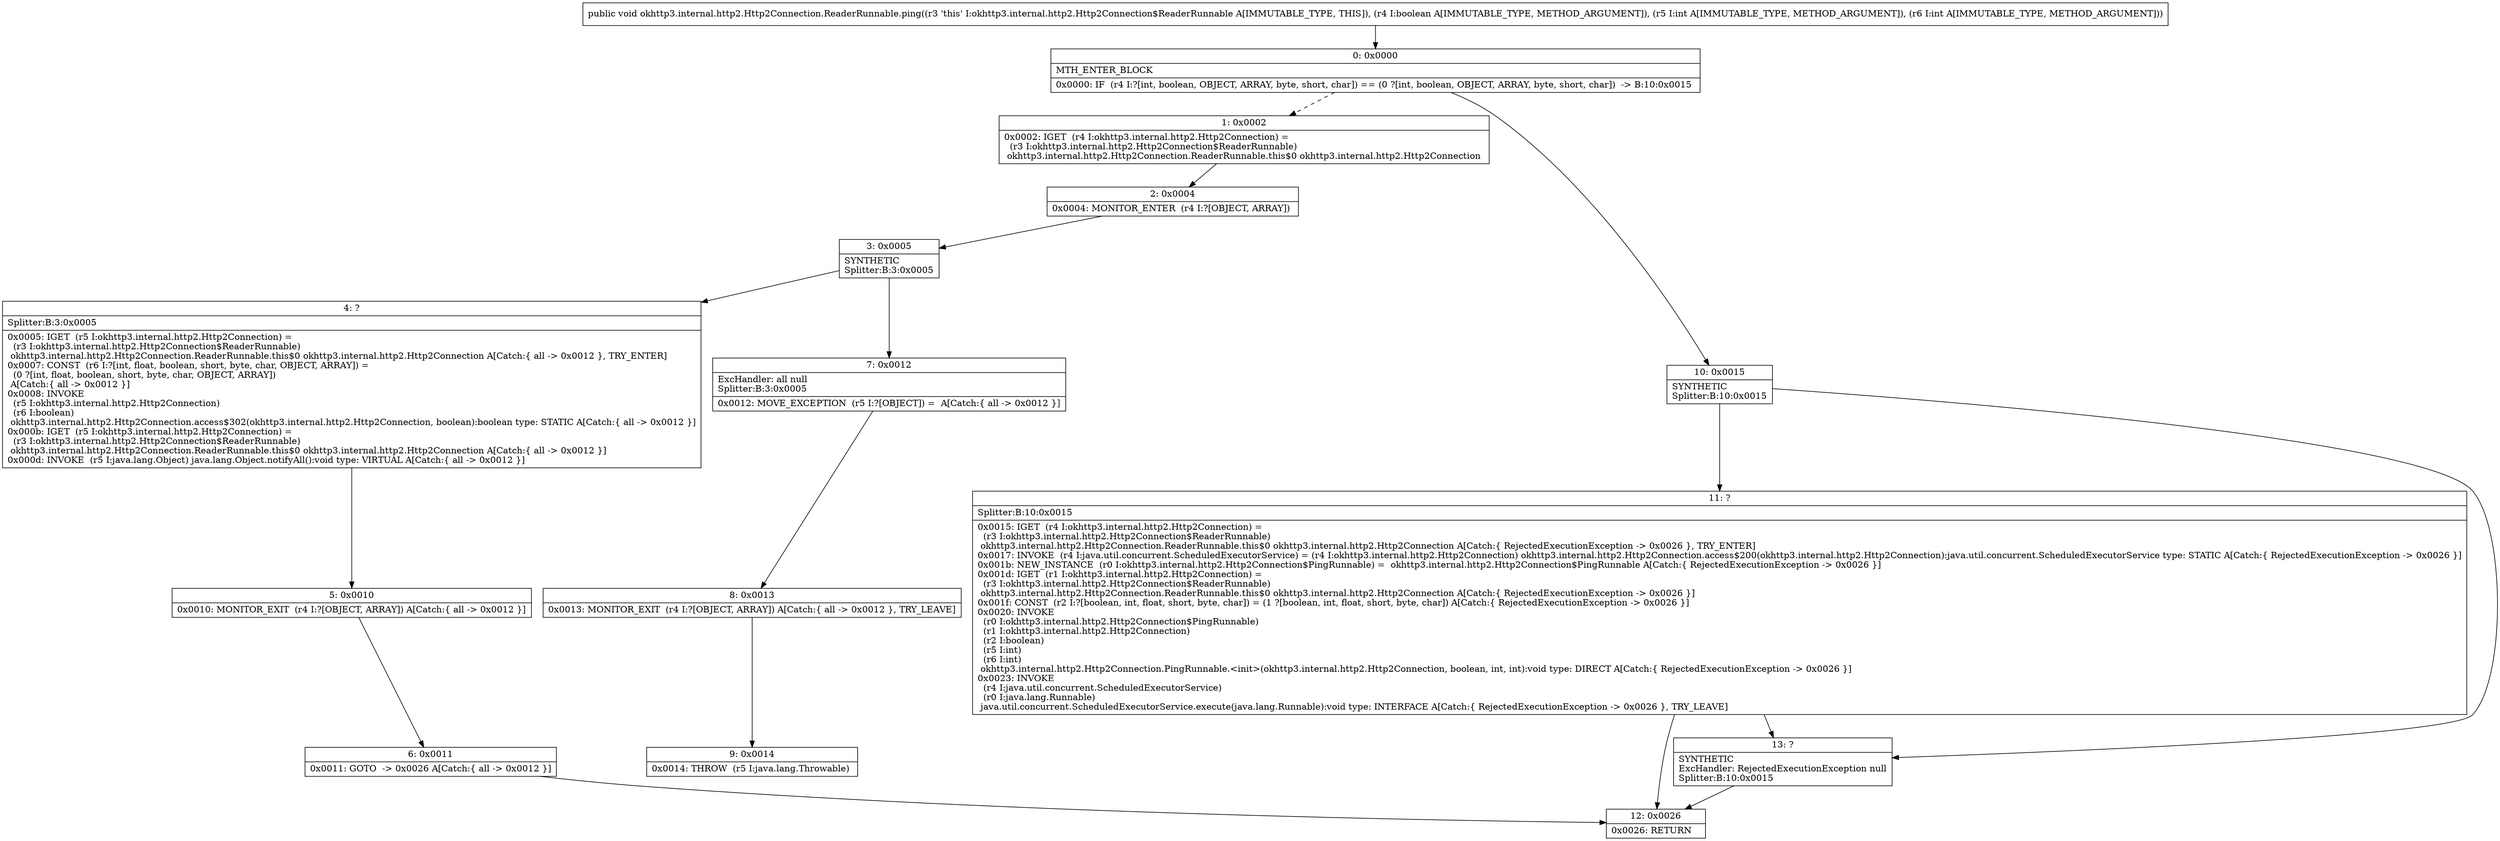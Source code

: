 digraph "CFG forokhttp3.internal.http2.Http2Connection.ReaderRunnable.ping(ZII)V" {
Node_0 [shape=record,label="{0\:\ 0x0000|MTH_ENTER_BLOCK\l|0x0000: IF  (r4 I:?[int, boolean, OBJECT, ARRAY, byte, short, char]) == (0 ?[int, boolean, OBJECT, ARRAY, byte, short, char])  \-\> B:10:0x0015 \l}"];
Node_1 [shape=record,label="{1\:\ 0x0002|0x0002: IGET  (r4 I:okhttp3.internal.http2.Http2Connection) = \l  (r3 I:okhttp3.internal.http2.Http2Connection$ReaderRunnable)\l okhttp3.internal.http2.Http2Connection.ReaderRunnable.this$0 okhttp3.internal.http2.Http2Connection \l}"];
Node_2 [shape=record,label="{2\:\ 0x0004|0x0004: MONITOR_ENTER  (r4 I:?[OBJECT, ARRAY]) \l}"];
Node_3 [shape=record,label="{3\:\ 0x0005|SYNTHETIC\lSplitter:B:3:0x0005\l}"];
Node_4 [shape=record,label="{4\:\ ?|Splitter:B:3:0x0005\l|0x0005: IGET  (r5 I:okhttp3.internal.http2.Http2Connection) = \l  (r3 I:okhttp3.internal.http2.Http2Connection$ReaderRunnable)\l okhttp3.internal.http2.Http2Connection.ReaderRunnable.this$0 okhttp3.internal.http2.Http2Connection A[Catch:\{ all \-\> 0x0012 \}, TRY_ENTER]\l0x0007: CONST  (r6 I:?[int, float, boolean, short, byte, char, OBJECT, ARRAY]) = \l  (0 ?[int, float, boolean, short, byte, char, OBJECT, ARRAY])\l A[Catch:\{ all \-\> 0x0012 \}]\l0x0008: INVOKE  \l  (r5 I:okhttp3.internal.http2.Http2Connection)\l  (r6 I:boolean)\l okhttp3.internal.http2.Http2Connection.access$302(okhttp3.internal.http2.Http2Connection, boolean):boolean type: STATIC A[Catch:\{ all \-\> 0x0012 \}]\l0x000b: IGET  (r5 I:okhttp3.internal.http2.Http2Connection) = \l  (r3 I:okhttp3.internal.http2.Http2Connection$ReaderRunnable)\l okhttp3.internal.http2.Http2Connection.ReaderRunnable.this$0 okhttp3.internal.http2.Http2Connection A[Catch:\{ all \-\> 0x0012 \}]\l0x000d: INVOKE  (r5 I:java.lang.Object) java.lang.Object.notifyAll():void type: VIRTUAL A[Catch:\{ all \-\> 0x0012 \}]\l}"];
Node_5 [shape=record,label="{5\:\ 0x0010|0x0010: MONITOR_EXIT  (r4 I:?[OBJECT, ARRAY]) A[Catch:\{ all \-\> 0x0012 \}]\l}"];
Node_6 [shape=record,label="{6\:\ 0x0011|0x0011: GOTO  \-\> 0x0026 A[Catch:\{ all \-\> 0x0012 \}]\l}"];
Node_7 [shape=record,label="{7\:\ 0x0012|ExcHandler: all null\lSplitter:B:3:0x0005\l|0x0012: MOVE_EXCEPTION  (r5 I:?[OBJECT]) =  A[Catch:\{ all \-\> 0x0012 \}]\l}"];
Node_8 [shape=record,label="{8\:\ 0x0013|0x0013: MONITOR_EXIT  (r4 I:?[OBJECT, ARRAY]) A[Catch:\{ all \-\> 0x0012 \}, TRY_LEAVE]\l}"];
Node_9 [shape=record,label="{9\:\ 0x0014|0x0014: THROW  (r5 I:java.lang.Throwable) \l}"];
Node_10 [shape=record,label="{10\:\ 0x0015|SYNTHETIC\lSplitter:B:10:0x0015\l}"];
Node_11 [shape=record,label="{11\:\ ?|Splitter:B:10:0x0015\l|0x0015: IGET  (r4 I:okhttp3.internal.http2.Http2Connection) = \l  (r3 I:okhttp3.internal.http2.Http2Connection$ReaderRunnable)\l okhttp3.internal.http2.Http2Connection.ReaderRunnable.this$0 okhttp3.internal.http2.Http2Connection A[Catch:\{ RejectedExecutionException \-\> 0x0026 \}, TRY_ENTER]\l0x0017: INVOKE  (r4 I:java.util.concurrent.ScheduledExecutorService) = (r4 I:okhttp3.internal.http2.Http2Connection) okhttp3.internal.http2.Http2Connection.access$200(okhttp3.internal.http2.Http2Connection):java.util.concurrent.ScheduledExecutorService type: STATIC A[Catch:\{ RejectedExecutionException \-\> 0x0026 \}]\l0x001b: NEW_INSTANCE  (r0 I:okhttp3.internal.http2.Http2Connection$PingRunnable) =  okhttp3.internal.http2.Http2Connection$PingRunnable A[Catch:\{ RejectedExecutionException \-\> 0x0026 \}]\l0x001d: IGET  (r1 I:okhttp3.internal.http2.Http2Connection) = \l  (r3 I:okhttp3.internal.http2.Http2Connection$ReaderRunnable)\l okhttp3.internal.http2.Http2Connection.ReaderRunnable.this$0 okhttp3.internal.http2.Http2Connection A[Catch:\{ RejectedExecutionException \-\> 0x0026 \}]\l0x001f: CONST  (r2 I:?[boolean, int, float, short, byte, char]) = (1 ?[boolean, int, float, short, byte, char]) A[Catch:\{ RejectedExecutionException \-\> 0x0026 \}]\l0x0020: INVOKE  \l  (r0 I:okhttp3.internal.http2.Http2Connection$PingRunnable)\l  (r1 I:okhttp3.internal.http2.Http2Connection)\l  (r2 I:boolean)\l  (r5 I:int)\l  (r6 I:int)\l okhttp3.internal.http2.Http2Connection.PingRunnable.\<init\>(okhttp3.internal.http2.Http2Connection, boolean, int, int):void type: DIRECT A[Catch:\{ RejectedExecutionException \-\> 0x0026 \}]\l0x0023: INVOKE  \l  (r4 I:java.util.concurrent.ScheduledExecutorService)\l  (r0 I:java.lang.Runnable)\l java.util.concurrent.ScheduledExecutorService.execute(java.lang.Runnable):void type: INTERFACE A[Catch:\{ RejectedExecutionException \-\> 0x0026 \}, TRY_LEAVE]\l}"];
Node_12 [shape=record,label="{12\:\ 0x0026|0x0026: RETURN   \l}"];
Node_13 [shape=record,label="{13\:\ ?|SYNTHETIC\lExcHandler: RejectedExecutionException null\lSplitter:B:10:0x0015\l}"];
MethodNode[shape=record,label="{public void okhttp3.internal.http2.Http2Connection.ReaderRunnable.ping((r3 'this' I:okhttp3.internal.http2.Http2Connection$ReaderRunnable A[IMMUTABLE_TYPE, THIS]), (r4 I:boolean A[IMMUTABLE_TYPE, METHOD_ARGUMENT]), (r5 I:int A[IMMUTABLE_TYPE, METHOD_ARGUMENT]), (r6 I:int A[IMMUTABLE_TYPE, METHOD_ARGUMENT])) }"];
MethodNode -> Node_0;
Node_0 -> Node_1[style=dashed];
Node_0 -> Node_10;
Node_1 -> Node_2;
Node_2 -> Node_3;
Node_3 -> Node_4;
Node_3 -> Node_7;
Node_4 -> Node_5;
Node_5 -> Node_6;
Node_6 -> Node_12;
Node_7 -> Node_8;
Node_8 -> Node_9;
Node_10 -> Node_11;
Node_10 -> Node_13;
Node_11 -> Node_12;
Node_11 -> Node_13;
Node_13 -> Node_12;
}

